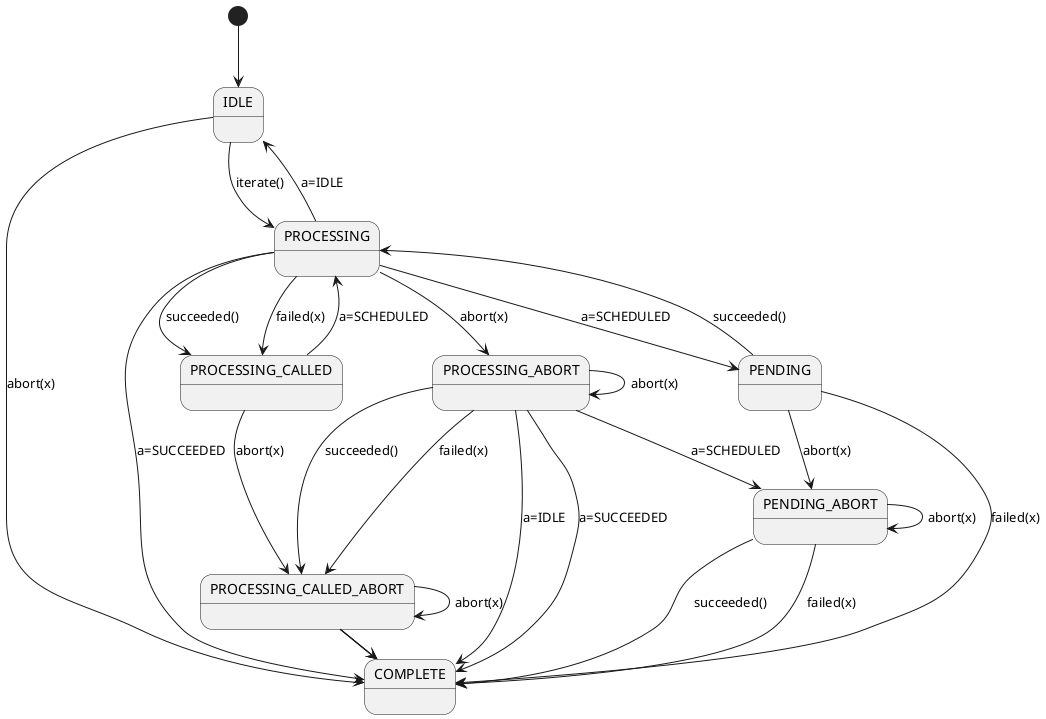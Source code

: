 @startuml

IDLE:
PROCESSING:
PROCESSING_CALLED:
PROCESSING_ABORT:
PROCESSING_CALLED_ABORT:
PENDING:
PENDING_ABORT:
COMPLETE:

[*] --> IDLE

/' iterate() '/
IDLE --> PROCESSING: iterate()

/' processing() '/
PROCESSING --> IDLE: a=IDLE
PROCESSING --> PENDING: a=SCHEDULED
PROCESSING --> COMPLETE: a=SUCCEEDED

PROCESSING_CALLED --> PROCESSING: a=SCHEDULED

PROCESSING_ABORT --> COMPLETE: a=IDLE
PROCESSING_ABORT --> COMPLETE: a=SUCCEEDED
PROCESSING_ABORT --> PENDING_ABORT: a=SCHEDULED

PROCESSING_CALLED_ABORT -> COMPLETE: a=IDLE
PROCESSING_CALLED_ABORT -> COMPLETE: a=SCHEDULED
PROCESSING_CALLED_ABORT -> COMPLETE: a=SUCCEEDED

/' succeeded() '/
PROCESSING --> PROCESSING_CALLED: succeeded()
PROCESSING_ABORT --> PROCESSING_CALLED_ABORT: succeeded()
PENDING --> PROCESSING: succeeded()
PENDING_ABORT --> COMPLETE: succeeded()

/' failed(x) '/
PROCESSING --> PROCESSING_CALLED: failed(x)
PROCESSING_ABORT --> PROCESSING_CALLED_ABORT: failed(x)
PENDING --> COMPLETE: failed(x)
PENDING_ABORT --> COMPLETE: failed(x)

/' abort(x) '/
IDLE --> COMPLETE: abort(x)
PROCESSING --> PROCESSING_ABORT: abort(x)
PROCESSING_CALLED --> PROCESSING_CALLED_ABORT: abort(x)
PROCESSING_ABORT --> PROCESSING_ABORT: abort(x)
PROCESSING_CALLED_ABORT -> PROCESSING_CALLED_ABORT: abort(x)
PENDING --> PENDING_ABORT: abort(x)
PENDING_ABORT --> PENDING_ABORT: abort(x)


@enduml